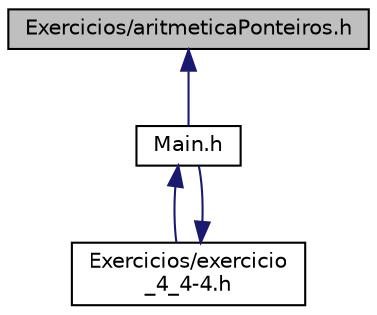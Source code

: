 digraph "Exercicios/aritmeticaPonteiros.h"
{
 // LATEX_PDF_SIZE
  edge [fontname="Helvetica",fontsize="10",labelfontname="Helvetica",labelfontsize="10"];
  node [fontname="Helvetica",fontsize="10",shape=record];
  Node1 [label="Exercicios/aritmeticaPonteiros.h",height=0.2,width=0.4,color="black", fillcolor="grey75", style="filled", fontcolor="black",tooltip="Conceitos básicos de aritmética de ponteiros. Arquivo destinado a estudar a aritmética de ponteiros,..."];
  Node1 -> Node2 [dir="back",color="midnightblue",fontsize="10",style="solid",fontname="Helvetica"];
  Node2 [label="Main.h",height=0.2,width=0.4,color="black", fillcolor="white", style="filled",URL="$Main_8h.html",tooltip="Projeto destinado a estudos de Estruturas de Dados."];
  Node2 -> Node3 [dir="back",color="midnightblue",fontsize="10",style="solid",fontname="Helvetica"];
  Node3 [label="Exercicios/exercicio\l_4_4-4.h",height=0.2,width=0.4,color="black", fillcolor="white", style="filled",URL="$exercicio__4__4-4_8h_source.html",tooltip=" "];
  Node3 -> Node2 [dir="back",color="midnightblue",fontsize="10",style="solid",fontname="Helvetica"];
}
